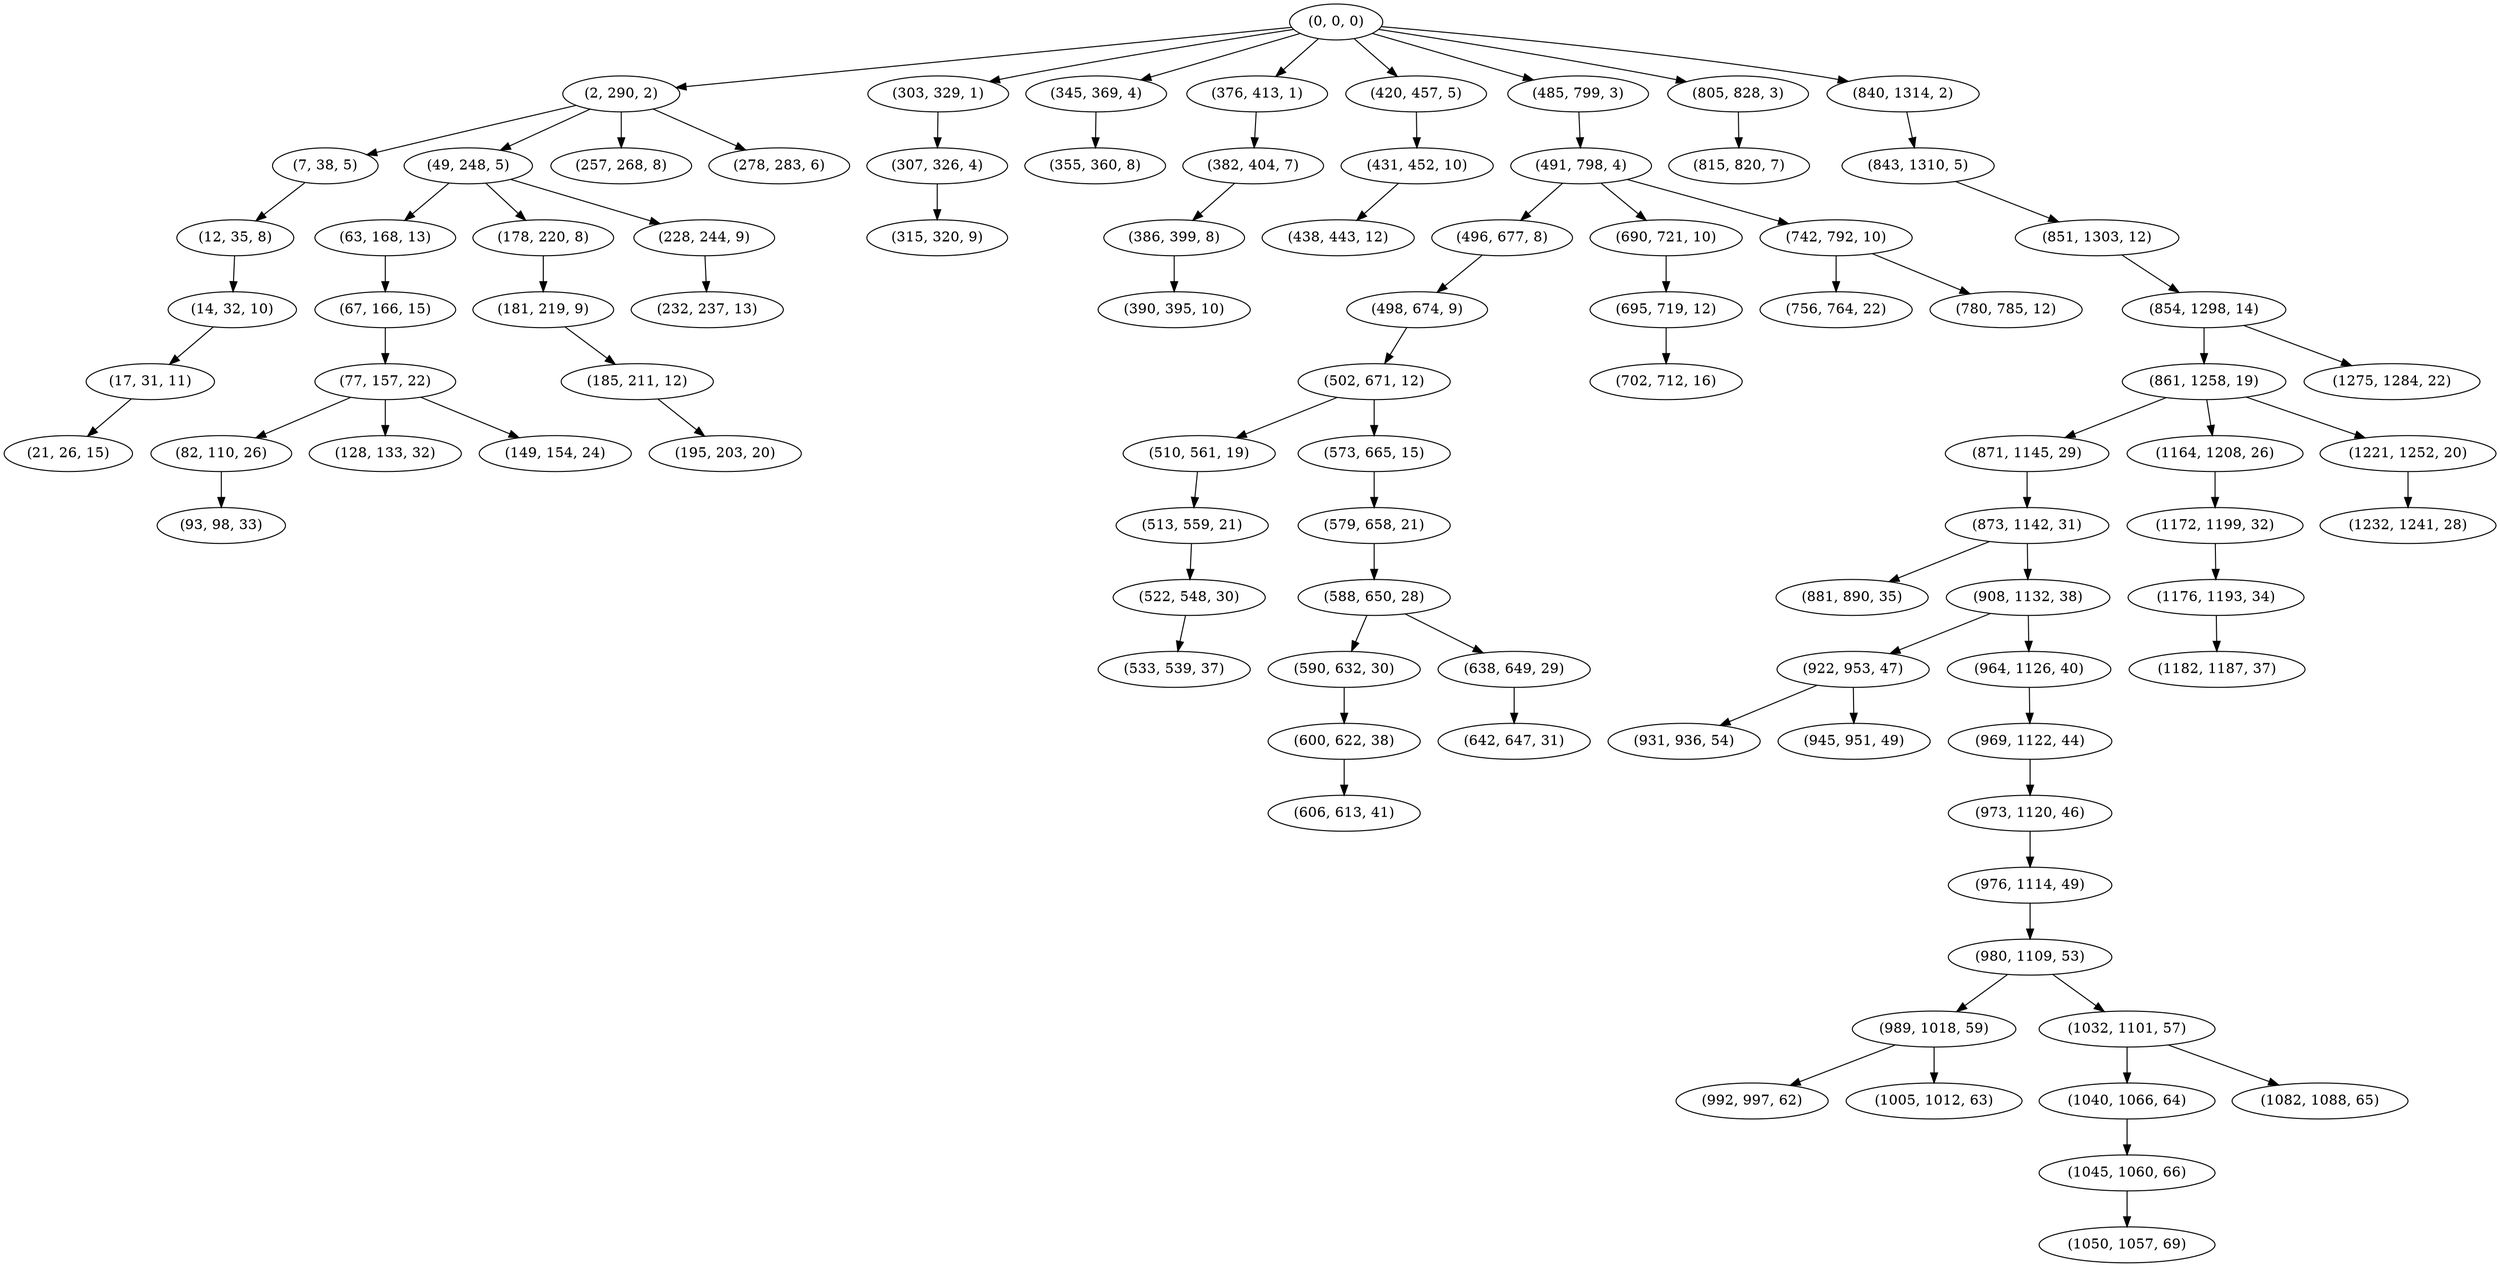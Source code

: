 digraph tree {
    "(0, 0, 0)";
    "(2, 290, 2)";
    "(7, 38, 5)";
    "(12, 35, 8)";
    "(14, 32, 10)";
    "(17, 31, 11)";
    "(21, 26, 15)";
    "(49, 248, 5)";
    "(63, 168, 13)";
    "(67, 166, 15)";
    "(77, 157, 22)";
    "(82, 110, 26)";
    "(93, 98, 33)";
    "(128, 133, 32)";
    "(149, 154, 24)";
    "(178, 220, 8)";
    "(181, 219, 9)";
    "(185, 211, 12)";
    "(195, 203, 20)";
    "(228, 244, 9)";
    "(232, 237, 13)";
    "(257, 268, 8)";
    "(278, 283, 6)";
    "(303, 329, 1)";
    "(307, 326, 4)";
    "(315, 320, 9)";
    "(345, 369, 4)";
    "(355, 360, 8)";
    "(376, 413, 1)";
    "(382, 404, 7)";
    "(386, 399, 8)";
    "(390, 395, 10)";
    "(420, 457, 5)";
    "(431, 452, 10)";
    "(438, 443, 12)";
    "(485, 799, 3)";
    "(491, 798, 4)";
    "(496, 677, 8)";
    "(498, 674, 9)";
    "(502, 671, 12)";
    "(510, 561, 19)";
    "(513, 559, 21)";
    "(522, 548, 30)";
    "(533, 539, 37)";
    "(573, 665, 15)";
    "(579, 658, 21)";
    "(588, 650, 28)";
    "(590, 632, 30)";
    "(600, 622, 38)";
    "(606, 613, 41)";
    "(638, 649, 29)";
    "(642, 647, 31)";
    "(690, 721, 10)";
    "(695, 719, 12)";
    "(702, 712, 16)";
    "(742, 792, 10)";
    "(756, 764, 22)";
    "(780, 785, 12)";
    "(805, 828, 3)";
    "(815, 820, 7)";
    "(840, 1314, 2)";
    "(843, 1310, 5)";
    "(851, 1303, 12)";
    "(854, 1298, 14)";
    "(861, 1258, 19)";
    "(871, 1145, 29)";
    "(873, 1142, 31)";
    "(881, 890, 35)";
    "(908, 1132, 38)";
    "(922, 953, 47)";
    "(931, 936, 54)";
    "(945, 951, 49)";
    "(964, 1126, 40)";
    "(969, 1122, 44)";
    "(973, 1120, 46)";
    "(976, 1114, 49)";
    "(980, 1109, 53)";
    "(989, 1018, 59)";
    "(992, 997, 62)";
    "(1005, 1012, 63)";
    "(1032, 1101, 57)";
    "(1040, 1066, 64)";
    "(1045, 1060, 66)";
    "(1050, 1057, 69)";
    "(1082, 1088, 65)";
    "(1164, 1208, 26)";
    "(1172, 1199, 32)";
    "(1176, 1193, 34)";
    "(1182, 1187, 37)";
    "(1221, 1252, 20)";
    "(1232, 1241, 28)";
    "(1275, 1284, 22)";
    "(0, 0, 0)" -> "(2, 290, 2)";
    "(0, 0, 0)" -> "(303, 329, 1)";
    "(0, 0, 0)" -> "(345, 369, 4)";
    "(0, 0, 0)" -> "(376, 413, 1)";
    "(0, 0, 0)" -> "(420, 457, 5)";
    "(0, 0, 0)" -> "(485, 799, 3)";
    "(0, 0, 0)" -> "(805, 828, 3)";
    "(0, 0, 0)" -> "(840, 1314, 2)";
    "(2, 290, 2)" -> "(7, 38, 5)";
    "(2, 290, 2)" -> "(49, 248, 5)";
    "(2, 290, 2)" -> "(257, 268, 8)";
    "(2, 290, 2)" -> "(278, 283, 6)";
    "(7, 38, 5)" -> "(12, 35, 8)";
    "(12, 35, 8)" -> "(14, 32, 10)";
    "(14, 32, 10)" -> "(17, 31, 11)";
    "(17, 31, 11)" -> "(21, 26, 15)";
    "(49, 248, 5)" -> "(63, 168, 13)";
    "(49, 248, 5)" -> "(178, 220, 8)";
    "(49, 248, 5)" -> "(228, 244, 9)";
    "(63, 168, 13)" -> "(67, 166, 15)";
    "(67, 166, 15)" -> "(77, 157, 22)";
    "(77, 157, 22)" -> "(82, 110, 26)";
    "(77, 157, 22)" -> "(128, 133, 32)";
    "(77, 157, 22)" -> "(149, 154, 24)";
    "(82, 110, 26)" -> "(93, 98, 33)";
    "(178, 220, 8)" -> "(181, 219, 9)";
    "(181, 219, 9)" -> "(185, 211, 12)";
    "(185, 211, 12)" -> "(195, 203, 20)";
    "(228, 244, 9)" -> "(232, 237, 13)";
    "(303, 329, 1)" -> "(307, 326, 4)";
    "(307, 326, 4)" -> "(315, 320, 9)";
    "(345, 369, 4)" -> "(355, 360, 8)";
    "(376, 413, 1)" -> "(382, 404, 7)";
    "(382, 404, 7)" -> "(386, 399, 8)";
    "(386, 399, 8)" -> "(390, 395, 10)";
    "(420, 457, 5)" -> "(431, 452, 10)";
    "(431, 452, 10)" -> "(438, 443, 12)";
    "(485, 799, 3)" -> "(491, 798, 4)";
    "(491, 798, 4)" -> "(496, 677, 8)";
    "(491, 798, 4)" -> "(690, 721, 10)";
    "(491, 798, 4)" -> "(742, 792, 10)";
    "(496, 677, 8)" -> "(498, 674, 9)";
    "(498, 674, 9)" -> "(502, 671, 12)";
    "(502, 671, 12)" -> "(510, 561, 19)";
    "(502, 671, 12)" -> "(573, 665, 15)";
    "(510, 561, 19)" -> "(513, 559, 21)";
    "(513, 559, 21)" -> "(522, 548, 30)";
    "(522, 548, 30)" -> "(533, 539, 37)";
    "(573, 665, 15)" -> "(579, 658, 21)";
    "(579, 658, 21)" -> "(588, 650, 28)";
    "(588, 650, 28)" -> "(590, 632, 30)";
    "(588, 650, 28)" -> "(638, 649, 29)";
    "(590, 632, 30)" -> "(600, 622, 38)";
    "(600, 622, 38)" -> "(606, 613, 41)";
    "(638, 649, 29)" -> "(642, 647, 31)";
    "(690, 721, 10)" -> "(695, 719, 12)";
    "(695, 719, 12)" -> "(702, 712, 16)";
    "(742, 792, 10)" -> "(756, 764, 22)";
    "(742, 792, 10)" -> "(780, 785, 12)";
    "(805, 828, 3)" -> "(815, 820, 7)";
    "(840, 1314, 2)" -> "(843, 1310, 5)";
    "(843, 1310, 5)" -> "(851, 1303, 12)";
    "(851, 1303, 12)" -> "(854, 1298, 14)";
    "(854, 1298, 14)" -> "(861, 1258, 19)";
    "(854, 1298, 14)" -> "(1275, 1284, 22)";
    "(861, 1258, 19)" -> "(871, 1145, 29)";
    "(861, 1258, 19)" -> "(1164, 1208, 26)";
    "(861, 1258, 19)" -> "(1221, 1252, 20)";
    "(871, 1145, 29)" -> "(873, 1142, 31)";
    "(873, 1142, 31)" -> "(881, 890, 35)";
    "(873, 1142, 31)" -> "(908, 1132, 38)";
    "(908, 1132, 38)" -> "(922, 953, 47)";
    "(908, 1132, 38)" -> "(964, 1126, 40)";
    "(922, 953, 47)" -> "(931, 936, 54)";
    "(922, 953, 47)" -> "(945, 951, 49)";
    "(964, 1126, 40)" -> "(969, 1122, 44)";
    "(969, 1122, 44)" -> "(973, 1120, 46)";
    "(973, 1120, 46)" -> "(976, 1114, 49)";
    "(976, 1114, 49)" -> "(980, 1109, 53)";
    "(980, 1109, 53)" -> "(989, 1018, 59)";
    "(980, 1109, 53)" -> "(1032, 1101, 57)";
    "(989, 1018, 59)" -> "(992, 997, 62)";
    "(989, 1018, 59)" -> "(1005, 1012, 63)";
    "(1032, 1101, 57)" -> "(1040, 1066, 64)";
    "(1032, 1101, 57)" -> "(1082, 1088, 65)";
    "(1040, 1066, 64)" -> "(1045, 1060, 66)";
    "(1045, 1060, 66)" -> "(1050, 1057, 69)";
    "(1164, 1208, 26)" -> "(1172, 1199, 32)";
    "(1172, 1199, 32)" -> "(1176, 1193, 34)";
    "(1176, 1193, 34)" -> "(1182, 1187, 37)";
    "(1221, 1252, 20)" -> "(1232, 1241, 28)";
}
